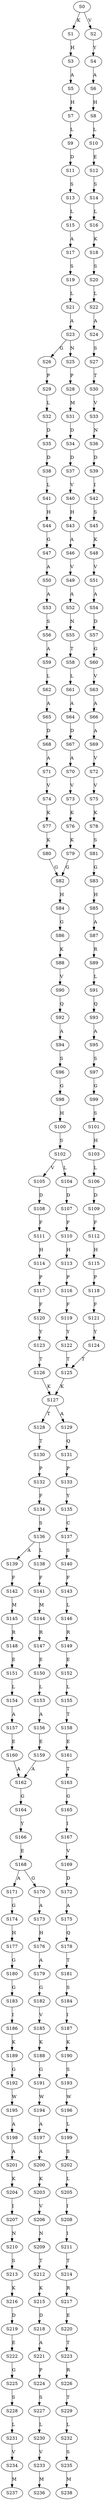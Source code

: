 strict digraph  {
	S0 -> S1 [ label = K ];
	S0 -> S2 [ label = V ];
	S1 -> S3 [ label = H ];
	S2 -> S4 [ label = Y ];
	S3 -> S5 [ label = A ];
	S4 -> S6 [ label = A ];
	S5 -> S7 [ label = H ];
	S6 -> S8 [ label = H ];
	S7 -> S9 [ label = L ];
	S8 -> S10 [ label = L ];
	S9 -> S11 [ label = D ];
	S10 -> S12 [ label = E ];
	S11 -> S13 [ label = S ];
	S12 -> S14 [ label = S ];
	S13 -> S15 [ label = L ];
	S14 -> S16 [ label = L ];
	S15 -> S17 [ label = A ];
	S16 -> S18 [ label = K ];
	S17 -> S19 [ label = S ];
	S18 -> S20 [ label = S ];
	S19 -> S21 [ label = L ];
	S20 -> S22 [ label = L ];
	S21 -> S23 [ label = A ];
	S22 -> S24 [ label = A ];
	S23 -> S25 [ label = N ];
	S23 -> S26 [ label = G ];
	S24 -> S27 [ label = S ];
	S25 -> S28 [ label = P ];
	S26 -> S29 [ label = P ];
	S27 -> S30 [ label = T ];
	S28 -> S31 [ label = M ];
	S29 -> S32 [ label = L ];
	S30 -> S33 [ label = V ];
	S31 -> S34 [ label = D ];
	S32 -> S35 [ label = D ];
	S33 -> S36 [ label = N ];
	S34 -> S37 [ label = D ];
	S35 -> S38 [ label = D ];
	S36 -> S39 [ label = D ];
	S37 -> S40 [ label = V ];
	S38 -> S41 [ label = L ];
	S39 -> S42 [ label = I ];
	S40 -> S43 [ label = H ];
	S41 -> S44 [ label = H ];
	S42 -> S45 [ label = S ];
	S43 -> S46 [ label = A ];
	S44 -> S47 [ label = G ];
	S45 -> S48 [ label = K ];
	S46 -> S49 [ label = V ];
	S47 -> S50 [ label = A ];
	S48 -> S51 [ label = V ];
	S49 -> S52 [ label = A ];
	S50 -> S53 [ label = A ];
	S51 -> S54 [ label = A ];
	S52 -> S55 [ label = N ];
	S53 -> S56 [ label = S ];
	S54 -> S57 [ label = D ];
	S55 -> S58 [ label = T ];
	S56 -> S59 [ label = A ];
	S57 -> S60 [ label = G ];
	S58 -> S61 [ label = L ];
	S59 -> S62 [ label = L ];
	S60 -> S63 [ label = V ];
	S61 -> S64 [ label = A ];
	S62 -> S65 [ label = A ];
	S63 -> S66 [ label = A ];
	S64 -> S67 [ label = D ];
	S65 -> S68 [ label = D ];
	S66 -> S69 [ label = A ];
	S67 -> S70 [ label = A ];
	S68 -> S71 [ label = A ];
	S69 -> S72 [ label = V ];
	S70 -> S73 [ label = V ];
	S71 -> S74 [ label = V ];
	S72 -> S75 [ label = V ];
	S73 -> S76 [ label = K ];
	S74 -> S77 [ label = K ];
	S75 -> S78 [ label = K ];
	S76 -> S79 [ label = K ];
	S77 -> S80 [ label = K ];
	S78 -> S81 [ label = S ];
	S79 -> S82 [ label = G ];
	S80 -> S82 [ label = G ];
	S81 -> S83 [ label = G ];
	S82 -> S84 [ label = H ];
	S83 -> S85 [ label = H ];
	S84 -> S86 [ label = G ];
	S85 -> S87 [ label = A ];
	S86 -> S88 [ label = K ];
	S87 -> S89 [ label = R ];
	S88 -> S90 [ label = V ];
	S89 -> S91 [ label = L ];
	S90 -> S92 [ label = Q ];
	S91 -> S93 [ label = Q ];
	S92 -> S94 [ label = A ];
	S93 -> S95 [ label = A ];
	S94 -> S96 [ label = S ];
	S95 -> S97 [ label = S ];
	S96 -> S98 [ label = G ];
	S97 -> S99 [ label = G ];
	S98 -> S100 [ label = H ];
	S99 -> S101 [ label = S ];
	S100 -> S102 [ label = S ];
	S101 -> S103 [ label = H ];
	S102 -> S104 [ label = L ];
	S102 -> S105 [ label = V ];
	S103 -> S106 [ label = L ];
	S104 -> S107 [ label = D ];
	S105 -> S108 [ label = D ];
	S106 -> S109 [ label = D ];
	S107 -> S110 [ label = F ];
	S108 -> S111 [ label = F ];
	S109 -> S112 [ label = F ];
	S110 -> S113 [ label = H ];
	S111 -> S114 [ label = H ];
	S112 -> S115 [ label = H ];
	S113 -> S116 [ label = P ];
	S114 -> S117 [ label = P ];
	S115 -> S118 [ label = P ];
	S116 -> S119 [ label = F ];
	S117 -> S120 [ label = F ];
	S118 -> S121 [ label = F ];
	S119 -> S122 [ label = Y ];
	S120 -> S123 [ label = Y ];
	S121 -> S124 [ label = Y ];
	S122 -> S125 [ label = T ];
	S123 -> S126 [ label = T ];
	S124 -> S125 [ label = T ];
	S125 -> S127 [ label = K ];
	S126 -> S127 [ label = K ];
	S127 -> S128 [ label = T ];
	S127 -> S129 [ label = A ];
	S128 -> S130 [ label = T ];
	S129 -> S131 [ label = Q ];
	S130 -> S132 [ label = P ];
	S131 -> S133 [ label = P ];
	S132 -> S134 [ label = F ];
	S133 -> S135 [ label = Y ];
	S134 -> S136 [ label = S ];
	S135 -> S137 [ label = C ];
	S136 -> S138 [ label = L ];
	S136 -> S139 [ label = A ];
	S137 -> S140 [ label = S ];
	S138 -> S141 [ label = F ];
	S139 -> S142 [ label = F ];
	S140 -> S143 [ label = F ];
	S141 -> S144 [ label = M ];
	S142 -> S145 [ label = M ];
	S143 -> S146 [ label = L ];
	S144 -> S147 [ label = R ];
	S145 -> S148 [ label = R ];
	S146 -> S149 [ label = R ];
	S147 -> S150 [ label = E ];
	S148 -> S151 [ label = E ];
	S149 -> S152 [ label = E ];
	S150 -> S153 [ label = L ];
	S151 -> S154 [ label = L ];
	S152 -> S155 [ label = L ];
	S153 -> S156 [ label = A ];
	S154 -> S157 [ label = A ];
	S155 -> S158 [ label = T ];
	S156 -> S159 [ label = E ];
	S157 -> S160 [ label = E ];
	S158 -> S161 [ label = E ];
	S159 -> S162 [ label = A ];
	S160 -> S162 [ label = A ];
	S161 -> S163 [ label = T ];
	S162 -> S164 [ label = G ];
	S163 -> S165 [ label = G ];
	S164 -> S166 [ label = Y ];
	S165 -> S167 [ label = I ];
	S166 -> S168 [ label = E ];
	S167 -> S169 [ label = V ];
	S168 -> S170 [ label = G ];
	S168 -> S171 [ label = A ];
	S169 -> S172 [ label = D ];
	S170 -> S173 [ label = A ];
	S171 -> S174 [ label = G ];
	S172 -> S175 [ label = A ];
	S173 -> S176 [ label = H ];
	S174 -> S177 [ label = H ];
	S175 -> S178 [ label = Q ];
	S176 -> S179 [ label = A ];
	S177 -> S180 [ label = G ];
	S178 -> S181 [ label = T ];
	S179 -> S182 [ label = G ];
	S180 -> S183 [ label = G ];
	S181 -> S184 [ label = S ];
	S182 -> S185 [ label = V ];
	S183 -> S186 [ label = I ];
	S184 -> S187 [ label = I ];
	S185 -> S188 [ label = K ];
	S186 -> S189 [ label = K ];
	S187 -> S190 [ label = K ];
	S188 -> S191 [ label = G ];
	S189 -> S192 [ label = G ];
	S190 -> S193 [ label = S ];
	S191 -> S194 [ label = W ];
	S192 -> S195 [ label = W ];
	S193 -> S196 [ label = W ];
	S194 -> S197 [ label = A ];
	S195 -> S198 [ label = A ];
	S196 -> S199 [ label = L ];
	S197 -> S200 [ label = A ];
	S198 -> S201 [ label = A ];
	S199 -> S202 [ label = S ];
	S200 -> S203 [ label = K ];
	S201 -> S204 [ label = K ];
	S202 -> S205 [ label = L ];
	S203 -> S206 [ label = V ];
	S204 -> S207 [ label = I ];
	S205 -> S208 [ label = I ];
	S206 -> S209 [ label = N ];
	S207 -> S210 [ label = N ];
	S208 -> S211 [ label = I ];
	S209 -> S212 [ label = T ];
	S210 -> S213 [ label = S ];
	S211 -> S214 [ label = T ];
	S212 -> S215 [ label = K ];
	S213 -> S216 [ label = K ];
	S214 -> S217 [ label = R ];
	S215 -> S218 [ label = D ];
	S216 -> S219 [ label = D ];
	S217 -> S220 [ label = E ];
	S218 -> S221 [ label = A ];
	S219 -> S222 [ label = E ];
	S220 -> S223 [ label = T ];
	S221 -> S224 [ label = P ];
	S222 -> S225 [ label = G ];
	S223 -> S226 [ label = R ];
	S224 -> S227 [ label = S ];
	S225 -> S228 [ label = S ];
	S226 -> S229 [ label = T ];
	S227 -> S230 [ label = L ];
	S228 -> S231 [ label = L ];
	S229 -> S232 [ label = L ];
	S230 -> S233 [ label = V ];
	S231 -> S234 [ label = V ];
	S232 -> S235 [ label = S ];
	S233 -> S236 [ label = M ];
	S234 -> S237 [ label = M ];
	S235 -> S238 [ label = M ];
}
